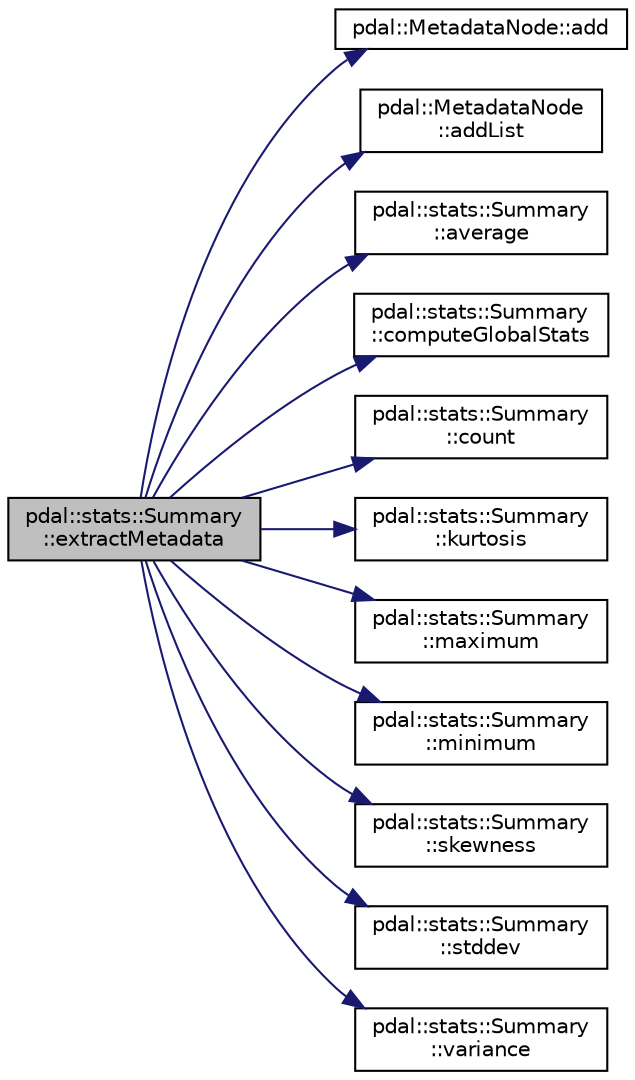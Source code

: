 digraph "pdal::stats::Summary::extractMetadata"
{
  edge [fontname="Helvetica",fontsize="10",labelfontname="Helvetica",labelfontsize="10"];
  node [fontname="Helvetica",fontsize="10",shape=record];
  rankdir="LR";
  Node1 [label="pdal::stats::Summary\l::extractMetadata",height=0.2,width=0.4,color="black", fillcolor="grey75", style="filled", fontcolor="black"];
  Node1 -> Node2 [color="midnightblue",fontsize="10",style="solid",fontname="Helvetica"];
  Node2 [label="pdal::MetadataNode::add",height=0.2,width=0.4,color="black", fillcolor="white", style="filled",URL="$classpdal_1_1MetadataNode.html#af2c1c5d91f6ab47a804aa8a0a1b043c2"];
  Node1 -> Node3 [color="midnightblue",fontsize="10",style="solid",fontname="Helvetica"];
  Node3 [label="pdal::MetadataNode\l::addList",height=0.2,width=0.4,color="black", fillcolor="white", style="filled",URL="$classpdal_1_1MetadataNode.html#af9242fea26778fb33e939d38f0dd0dd4"];
  Node1 -> Node4 [color="midnightblue",fontsize="10",style="solid",fontname="Helvetica"];
  Node4 [label="pdal::stats::Summary\l::average",height=0.2,width=0.4,color="black", fillcolor="white", style="filled",URL="$classpdal_1_1stats_1_1Summary.html#a33978d060fcc933705d96bf404683eec"];
  Node1 -> Node5 [color="midnightblue",fontsize="10",style="solid",fontname="Helvetica"];
  Node5 [label="pdal::stats::Summary\l::computeGlobalStats",height=0.2,width=0.4,color="black", fillcolor="white", style="filled",URL="$classpdal_1_1stats_1_1Summary.html#a9d90a48fdf06ca48c8e3e8ee109dbfff"];
  Node1 -> Node6 [color="midnightblue",fontsize="10",style="solid",fontname="Helvetica"];
  Node6 [label="pdal::stats::Summary\l::count",height=0.2,width=0.4,color="black", fillcolor="white", style="filled",URL="$classpdal_1_1stats_1_1Summary.html#af99ed83ce5ce47159f1d0aff04abe706"];
  Node1 -> Node7 [color="midnightblue",fontsize="10",style="solid",fontname="Helvetica"];
  Node7 [label="pdal::stats::Summary\l::kurtosis",height=0.2,width=0.4,color="black", fillcolor="white", style="filled",URL="$classpdal_1_1stats_1_1Summary.html#a5c8a8bafeaa603d0e32169a0b6c37c73"];
  Node1 -> Node8 [color="midnightblue",fontsize="10",style="solid",fontname="Helvetica"];
  Node8 [label="pdal::stats::Summary\l::maximum",height=0.2,width=0.4,color="black", fillcolor="white", style="filled",URL="$classpdal_1_1stats_1_1Summary.html#ae0c75116f5fb9073b0c28e36c336ed78"];
  Node1 -> Node9 [color="midnightblue",fontsize="10",style="solid",fontname="Helvetica"];
  Node9 [label="pdal::stats::Summary\l::minimum",height=0.2,width=0.4,color="black", fillcolor="white", style="filled",URL="$classpdal_1_1stats_1_1Summary.html#a66c315628ff60b33e548efb4886062f9"];
  Node1 -> Node10 [color="midnightblue",fontsize="10",style="solid",fontname="Helvetica"];
  Node10 [label="pdal::stats::Summary\l::skewness",height=0.2,width=0.4,color="black", fillcolor="white", style="filled",URL="$classpdal_1_1stats_1_1Summary.html#a3ca483f9f7c6a5cce9c2e30a10763a63"];
  Node1 -> Node11 [color="midnightblue",fontsize="10",style="solid",fontname="Helvetica"];
  Node11 [label="pdal::stats::Summary\l::stddev",height=0.2,width=0.4,color="black", fillcolor="white", style="filled",URL="$classpdal_1_1stats_1_1Summary.html#ad6fe35a3d57ee2c23e5dffb56c96d79d"];
  Node1 -> Node12 [color="midnightblue",fontsize="10",style="solid",fontname="Helvetica"];
  Node12 [label="pdal::stats::Summary\l::variance",height=0.2,width=0.4,color="black", fillcolor="white", style="filled",URL="$classpdal_1_1stats_1_1Summary.html#ac6034c055c1a233c06d17e216e523ad8"];
}
